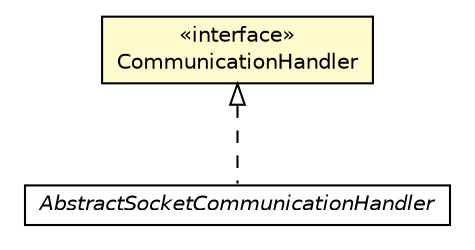 #!/usr/local/bin/dot
#
# Class diagram 
# Generated by UMLGraph version R5_6-24-gf6e263 (http://www.umlgraph.org/)
#

digraph G {
	edge [fontname="Helvetica",fontsize=10,labelfontname="Helvetica",labelfontsize=10];
	node [fontname="Helvetica",fontsize=10,shape=plaintext];
	nodesep=0.25;
	ranksep=0.5;
	// org.universAAL.ri.gateway.communicator.service.CommunicationHandler
	c2887549 [label=<<table title="org.universAAL.ri.gateway.communicator.service.CommunicationHandler" border="0" cellborder="1" cellspacing="0" cellpadding="2" port="p" bgcolor="lemonChiffon" href="./CommunicationHandler.html">
		<tr><td><table border="0" cellspacing="0" cellpadding="1">
<tr><td align="center" balign="center"> &#171;interface&#187; </td></tr>
<tr><td align="center" balign="center"> CommunicationHandler </td></tr>
		</table></td></tr>
		</table>>, URL="./CommunicationHandler.html", fontname="Helvetica", fontcolor="black", fontsize=10.0];
	// org.universAAL.ri.gateway.communicator.service.impl.AbstractSocketCommunicationHandler
	c2887555 [label=<<table title="org.universAAL.ri.gateway.communicator.service.impl.AbstractSocketCommunicationHandler" border="0" cellborder="1" cellspacing="0" cellpadding="2" port="p" href="./impl/AbstractSocketCommunicationHandler.html">
		<tr><td><table border="0" cellspacing="0" cellpadding="1">
<tr><td align="center" balign="center"><font face="Helvetica-Oblique"> AbstractSocketCommunicationHandler </font></td></tr>
		</table></td></tr>
		</table>>, URL="./impl/AbstractSocketCommunicationHandler.html", fontname="Helvetica", fontcolor="black", fontsize=10.0];
	//org.universAAL.ri.gateway.communicator.service.impl.AbstractSocketCommunicationHandler implements org.universAAL.ri.gateway.communicator.service.CommunicationHandler
	c2887549:p -> c2887555:p [dir=back,arrowtail=empty,style=dashed];
}

